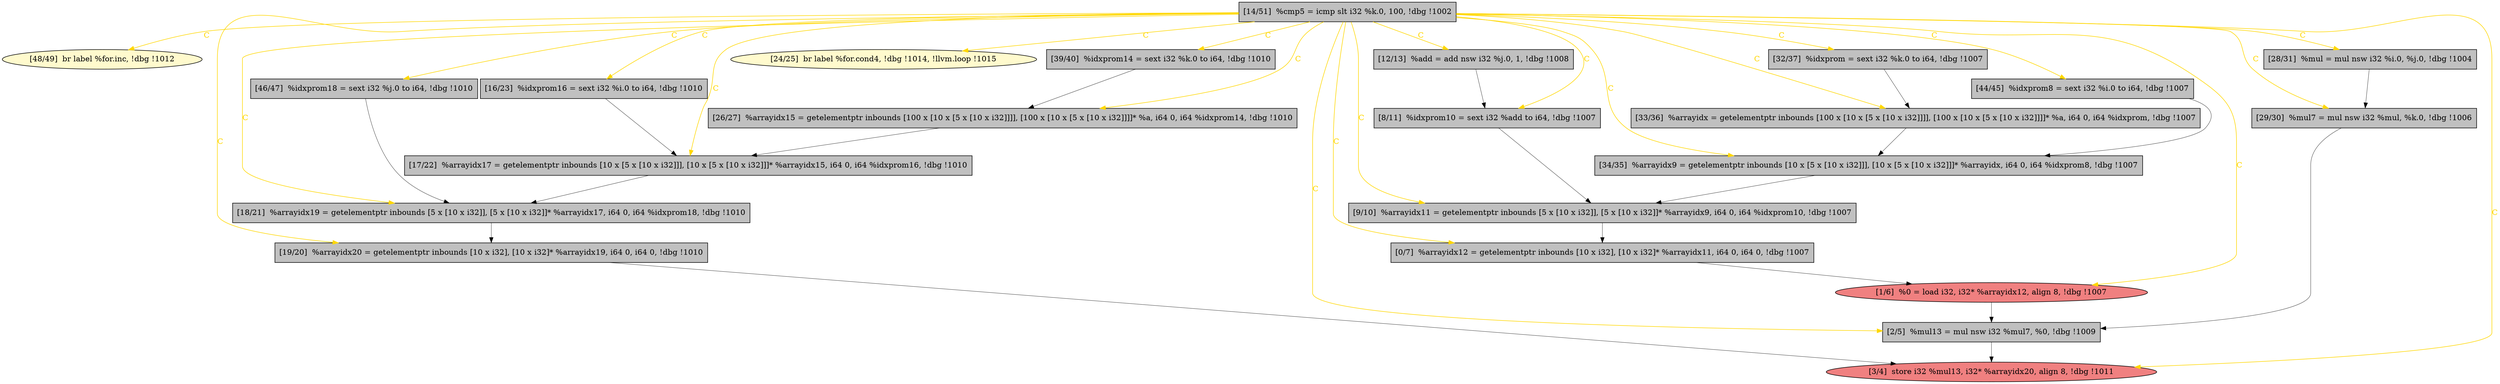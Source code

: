 
digraph G {


node295 [fillcolor=lemonchiffon,label="[48/49]  br label %for.inc, !dbg !1012",shape=ellipse,style=filled ]
node294 [fillcolor=grey,label="[46/47]  %idxprom18 = sext i32 %j.0 to i64, !dbg !1010",shape=rectangle,style=filled ]
node289 [fillcolor=grey,label="[44/45]  %idxprom8 = sext i32 %i.0 to i64, !dbg !1007",shape=rectangle,style=filled ]
node281 [fillcolor=grey,label="[34/35]  %arrayidx9 = getelementptr inbounds [10 x [5 x [10 x i32]]], [10 x [5 x [10 x i32]]]* %arrayidx, i64 0, i64 %idxprom8, !dbg !1007",shape=rectangle,style=filled ]
node276 [fillcolor=grey,label="[16/23]  %idxprom16 = sext i32 %i.0 to i64, !dbg !1010",shape=rectangle,style=filled ]
node277 [fillcolor=grey,label="[26/27]  %arrayidx15 = getelementptr inbounds [100 x [10 x [5 x [10 x i32]]]], [100 x [10 x [5 x [10 x i32]]]]* %a, i64 0, i64 %idxprom14, !dbg !1010",shape=rectangle,style=filled ]
node275 [fillcolor=lemonchiffon,label="[24/25]  br label %for.cond4, !dbg !1014, !llvm.loop !1015",shape=ellipse,style=filled ]
node290 [fillcolor=grey,label="[12/13]  %add = add nsw i32 %j.0, 1, !dbg !1008",shape=rectangle,style=filled ]
node279 [fillcolor=grey,label="[32/37]  %idxprom = sext i32 %k.0 to i64, !dbg !1007",shape=rectangle,style=filled ]
node292 [fillcolor=grey,label="[18/21]  %arrayidx19 = getelementptr inbounds [5 x [10 x i32]], [5 x [10 x i32]]* %arrayidx17, i64 0, i64 %idxprom18, !dbg !1010",shape=rectangle,style=filled ]
node284 [fillcolor=grey,label="[2/5]  %mul13 = mul nsw i32 %mul7, %0, !dbg !1009",shape=rectangle,style=filled ]
node285 [fillcolor=grey,label="[39/40]  %idxprom14 = sext i32 %k.0 to i64, !dbg !1010",shape=rectangle,style=filled ]
node273 [fillcolor=grey,label="[19/20]  %arrayidx20 = getelementptr inbounds [10 x i32], [10 x i32]* %arrayidx19, i64 0, i64 0, !dbg !1010",shape=rectangle,style=filled ]
node274 [fillcolor=grey,label="[17/22]  %arrayidx17 = getelementptr inbounds [10 x [5 x [10 x i32]]], [10 x [5 x [10 x i32]]]* %arrayidx15, i64 0, i64 %idxprom16, !dbg !1010",shape=rectangle,style=filled ]
node291 [fillcolor=grey,label="[14/51]  %cmp5 = icmp slt i32 %k.0, 100, !dbg !1002",shape=rectangle,style=filled ]
node280 [fillcolor=grey,label="[29/30]  %mul7 = mul nsw i32 %mul, %k.0, !dbg !1006",shape=rectangle,style=filled ]
node278 [fillcolor=grey,label="[28/31]  %mul = mul nsw i32 %i.0, %j.0, !dbg !1004",shape=rectangle,style=filled ]
node282 [fillcolor=grey,label="[9/10]  %arrayidx11 = getelementptr inbounds [5 x [10 x i32]], [5 x [10 x i32]]* %arrayidx9, i64 0, i64 %idxprom10, !dbg !1007",shape=rectangle,style=filled ]
node293 [fillcolor=lightcoral,label="[3/4]  store i32 %mul13, i32* %arrayidx20, align 8, !dbg !1011",shape=ellipse,style=filled ]
node283 [fillcolor=lightcoral,label="[1/6]  %0 = load i32, i32* %arrayidx12, align 8, !dbg !1007",shape=ellipse,style=filled ]
node288 [fillcolor=grey,label="[0/7]  %arrayidx12 = getelementptr inbounds [10 x i32], [10 x i32]* %arrayidx11, i64 0, i64 0, !dbg !1007",shape=rectangle,style=filled ]
node286 [fillcolor=grey,label="[33/36]  %arrayidx = getelementptr inbounds [100 x [10 x [5 x [10 x i32]]]], [100 x [10 x [5 x [10 x i32]]]]* %a, i64 0, i64 %idxprom, !dbg !1007",shape=rectangle,style=filled ]
node287 [fillcolor=grey,label="[8/11]  %idxprom10 = sext i32 %add to i64, !dbg !1007",shape=rectangle,style=filled ]

node291->node275 [style=solid,color=gold,label="C",penwidth=1.0,fontcolor=gold ]
node291->node283 [style=solid,color=gold,label="C",penwidth=1.0,fontcolor=gold ]
node279->node286 [style=solid,color=black,label="",penwidth=0.5,fontcolor=black ]
node291->node293 [style=solid,color=gold,label="C",penwidth=1.0,fontcolor=gold ]
node291->node288 [style=solid,color=gold,label="C",penwidth=1.0,fontcolor=gold ]
node286->node281 [style=solid,color=black,label="",penwidth=0.5,fontcolor=black ]
node288->node283 [style=solid,color=black,label="",penwidth=0.5,fontcolor=black ]
node284->node293 [style=solid,color=black,label="",penwidth=0.5,fontcolor=black ]
node283->node284 [style=solid,color=black,label="",penwidth=0.5,fontcolor=black ]
node291->node277 [style=solid,color=gold,label="C",penwidth=1.0,fontcolor=gold ]
node273->node293 [style=solid,color=black,label="",penwidth=0.5,fontcolor=black ]
node291->node294 [style=solid,color=gold,label="C",penwidth=1.0,fontcolor=gold ]
node282->node288 [style=solid,color=black,label="",penwidth=0.5,fontcolor=black ]
node289->node281 [style=solid,color=black,label="",penwidth=0.5,fontcolor=black ]
node291->node286 [style=solid,color=gold,label="C",penwidth=1.0,fontcolor=gold ]
node291->node276 [style=solid,color=gold,label="C",penwidth=1.0,fontcolor=gold ]
node287->node282 [style=solid,color=black,label="",penwidth=0.5,fontcolor=black ]
node291->node289 [style=solid,color=gold,label="C",penwidth=1.0,fontcolor=gold ]
node291->node282 [style=solid,color=gold,label="C",penwidth=1.0,fontcolor=gold ]
node285->node277 [style=solid,color=black,label="",penwidth=0.5,fontcolor=black ]
node291->node287 [style=solid,color=gold,label="C",penwidth=1.0,fontcolor=gold ]
node277->node274 [style=solid,color=black,label="",penwidth=0.5,fontcolor=black ]
node278->node280 [style=solid,color=black,label="",penwidth=0.5,fontcolor=black ]
node291->node295 [style=solid,color=gold,label="C",penwidth=1.0,fontcolor=gold ]
node291->node273 [style=solid,color=gold,label="C",penwidth=1.0,fontcolor=gold ]
node292->node273 [style=solid,color=black,label="",penwidth=0.5,fontcolor=black ]
node291->node274 [style=solid,color=gold,label="C",penwidth=1.0,fontcolor=gold ]
node290->node287 [style=solid,color=black,label="",penwidth=0.5,fontcolor=black ]
node281->node282 [style=solid,color=black,label="",penwidth=0.5,fontcolor=black ]
node280->node284 [style=solid,color=black,label="",penwidth=0.5,fontcolor=black ]
node291->node281 [style=solid,color=gold,label="C",penwidth=1.0,fontcolor=gold ]
node274->node292 [style=solid,color=black,label="",penwidth=0.5,fontcolor=black ]
node294->node292 [style=solid,color=black,label="",penwidth=0.5,fontcolor=black ]
node291->node280 [style=solid,color=gold,label="C",penwidth=1.0,fontcolor=gold ]
node291->node284 [style=solid,color=gold,label="C",penwidth=1.0,fontcolor=gold ]
node291->node279 [style=solid,color=gold,label="C",penwidth=1.0,fontcolor=gold ]
node291->node278 [style=solid,color=gold,label="C",penwidth=1.0,fontcolor=gold ]
node276->node274 [style=solid,color=black,label="",penwidth=0.5,fontcolor=black ]
node291->node292 [style=solid,color=gold,label="C",penwidth=1.0,fontcolor=gold ]
node291->node285 [style=solid,color=gold,label="C",penwidth=1.0,fontcolor=gold ]
node291->node290 [style=solid,color=gold,label="C",penwidth=1.0,fontcolor=gold ]


}
